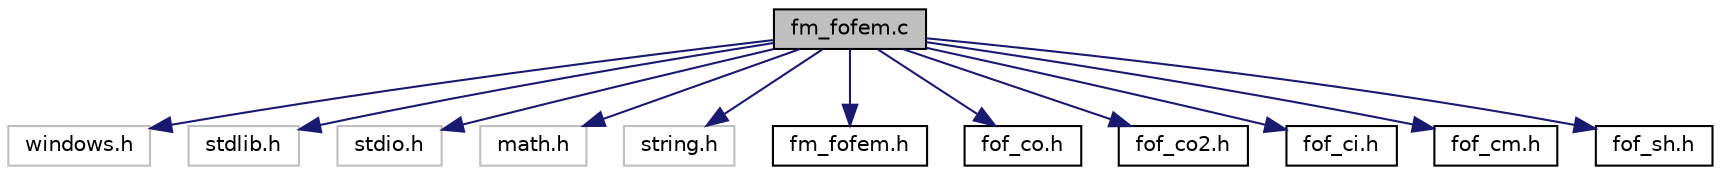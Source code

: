 digraph "fm_fofem.c"
{
  edge [fontname="Helvetica",fontsize="10",labelfontname="Helvetica",labelfontsize="10"];
  node [fontname="Helvetica",fontsize="10",shape=record];
  Node1 [label="fm_fofem.c",height=0.2,width=0.4,color="black", fillcolor="grey75", style="filled", fontcolor="black"];
  Node1 -> Node2 [color="midnightblue",fontsize="10",style="solid",fontname="Helvetica"];
  Node2 [label="windows.h",height=0.2,width=0.4,color="grey75", fillcolor="white", style="filled"];
  Node1 -> Node3 [color="midnightblue",fontsize="10",style="solid",fontname="Helvetica"];
  Node3 [label="stdlib.h",height=0.2,width=0.4,color="grey75", fillcolor="white", style="filled"];
  Node1 -> Node4 [color="midnightblue",fontsize="10",style="solid",fontname="Helvetica"];
  Node4 [label="stdio.h",height=0.2,width=0.4,color="grey75", fillcolor="white", style="filled"];
  Node1 -> Node5 [color="midnightblue",fontsize="10",style="solid",fontname="Helvetica"];
  Node5 [label="math.h",height=0.2,width=0.4,color="grey75", fillcolor="white", style="filled"];
  Node1 -> Node6 [color="midnightblue",fontsize="10",style="solid",fontname="Helvetica"];
  Node6 [label="string.h",height=0.2,width=0.4,color="grey75", fillcolor="white", style="filled"];
  Node1 -> Node7 [color="midnightblue",fontsize="10",style="solid",fontname="Helvetica"];
  Node7 [label="fm_fofem.h",height=0.2,width=0.4,color="black", fillcolor="white", style="filled",URL="$fm__fofem_8h.html"];
  Node1 -> Node8 [color="midnightblue",fontsize="10",style="solid",fontname="Helvetica"];
  Node8 [label="fof_co.h",height=0.2,width=0.4,color="black", fillcolor="white", style="filled",URL="$fof__co_8h.html"];
  Node1 -> Node9 [color="midnightblue",fontsize="10",style="solid",fontname="Helvetica"];
  Node9 [label="fof_co2.h",height=0.2,width=0.4,color="black", fillcolor="white", style="filled",URL="$fof__co2_8h.html"];
  Node1 -> Node10 [color="midnightblue",fontsize="10",style="solid",fontname="Helvetica"];
  Node10 [label="fof_ci.h",height=0.2,width=0.4,color="black", fillcolor="white", style="filled",URL="$fof__ci_8h.html"];
  Node1 -> Node11 [color="midnightblue",fontsize="10",style="solid",fontname="Helvetica"];
  Node11 [label="fof_cm.h",height=0.2,width=0.4,color="black", fillcolor="white", style="filled",URL="$fof__cm_8h.html"];
  Node1 -> Node12 [color="midnightblue",fontsize="10",style="solid",fontname="Helvetica"];
  Node12 [label="fof_sh.h",height=0.2,width=0.4,color="black", fillcolor="white", style="filled",URL="$fof__sh_8h.html"];
}
